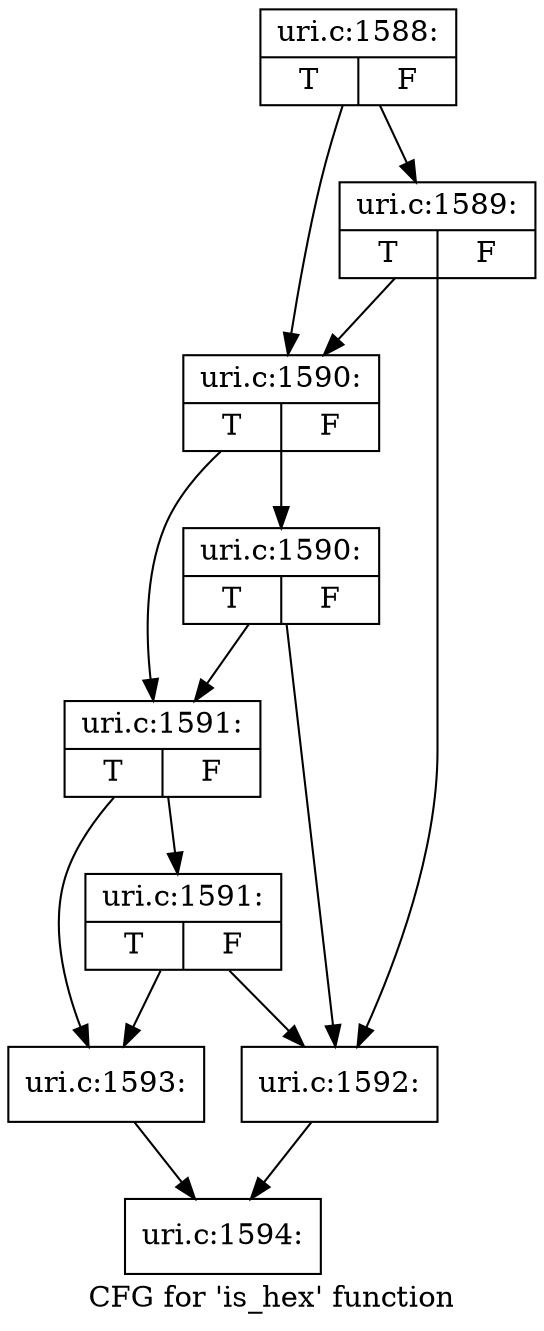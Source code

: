 digraph "CFG for 'is_hex' function" {
	label="CFG for 'is_hex' function";

	Node0x49aca70 [shape=record,label="{uri.c:1588:|{<s0>T|<s1>F}}"];
	Node0x49aca70 -> Node0x49c8380;
	Node0x49aca70 -> Node0x49c8300;
	Node0x49c8380 [shape=record,label="{uri.c:1589:|{<s0>T|<s1>F}}"];
	Node0x49c8380 -> Node0x49d7580;
	Node0x49c8380 -> Node0x49c8300;
	Node0x49c8300 [shape=record,label="{uri.c:1590:|{<s0>T|<s1>F}}"];
	Node0x49c8300 -> Node0x49d8140;
	Node0x49c8300 -> Node0x49c8280;
	Node0x49d8140 [shape=record,label="{uri.c:1590:|{<s0>T|<s1>F}}"];
	Node0x49d8140 -> Node0x49d7580;
	Node0x49d8140 -> Node0x49c8280;
	Node0x49c8280 [shape=record,label="{uri.c:1591:|{<s0>T|<s1>F}}"];
	Node0x49c8280 -> Node0x49d8680;
	Node0x49c8280 -> Node0x49d75d0;
	Node0x49d8680 [shape=record,label="{uri.c:1591:|{<s0>T|<s1>F}}"];
	Node0x49d8680 -> Node0x49d7580;
	Node0x49d8680 -> Node0x49d75d0;
	Node0x49d7580 [shape=record,label="{uri.c:1592:}"];
	Node0x49d7580 -> Node0x49d76a0;
	Node0x49d75d0 [shape=record,label="{uri.c:1593:}"];
	Node0x49d75d0 -> Node0x49d76a0;
	Node0x49d76a0 [shape=record,label="{uri.c:1594:}"];
}
